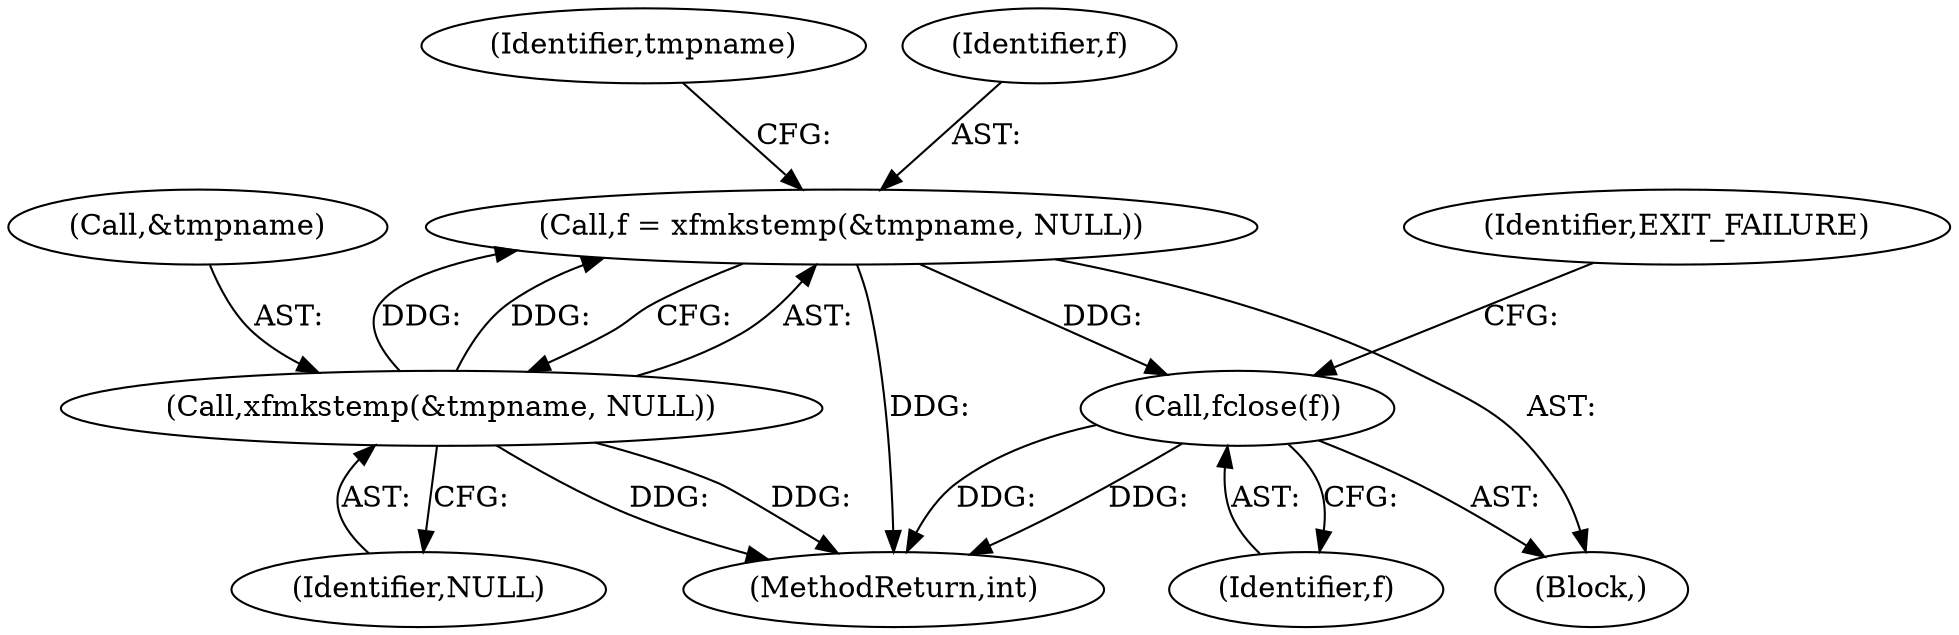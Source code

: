 digraph "0_util-linux_bde91c85bdc77975155058276f99d2e0f5eab5a9@API" {
"1000105" [label="(Call,f = xfmkstemp(&tmpname, NULL))"];
"1000107" [label="(Call,xfmkstemp(&tmpname, NULL))"];
"1000115" [label="(Call,fclose(f))"];
"1000116" [label="(Identifier,f)"];
"1000105" [label="(Call,f = xfmkstemp(&tmpname, NULL))"];
"1000110" [label="(Identifier,NULL)"];
"1000102" [label="(Block,)"];
"1000112" [label="(Identifier,tmpname)"];
"1000119" [label="(MethodReturn,int)"];
"1000107" [label="(Call,xfmkstemp(&tmpname, NULL))"];
"1000115" [label="(Call,fclose(f))"];
"1000118" [label="(Identifier,EXIT_FAILURE)"];
"1000106" [label="(Identifier,f)"];
"1000108" [label="(Call,&tmpname)"];
"1000105" -> "1000102"  [label="AST: "];
"1000105" -> "1000107"  [label="CFG: "];
"1000106" -> "1000105"  [label="AST: "];
"1000107" -> "1000105"  [label="AST: "];
"1000112" -> "1000105"  [label="CFG: "];
"1000105" -> "1000119"  [label="DDG: "];
"1000107" -> "1000105"  [label="DDG: "];
"1000107" -> "1000105"  [label="DDG: "];
"1000105" -> "1000115"  [label="DDG: "];
"1000107" -> "1000110"  [label="CFG: "];
"1000108" -> "1000107"  [label="AST: "];
"1000110" -> "1000107"  [label="AST: "];
"1000107" -> "1000119"  [label="DDG: "];
"1000107" -> "1000119"  [label="DDG: "];
"1000115" -> "1000102"  [label="AST: "];
"1000115" -> "1000116"  [label="CFG: "];
"1000116" -> "1000115"  [label="AST: "];
"1000118" -> "1000115"  [label="CFG: "];
"1000115" -> "1000119"  [label="DDG: "];
"1000115" -> "1000119"  [label="DDG: "];
}
